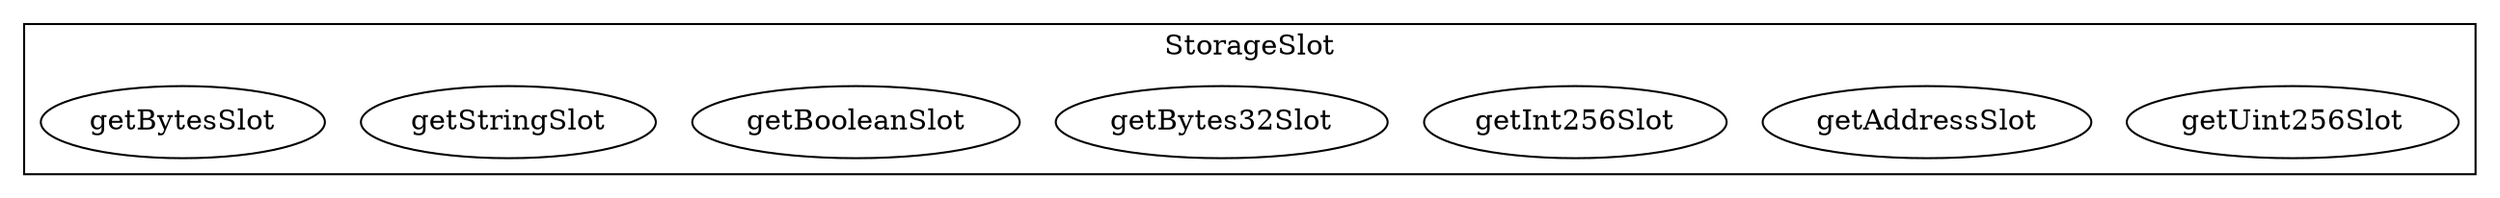 strict digraph {
subgraph cluster_6213_StorageSlot {
label = "StorageSlot"
"6213_getUint256Slot" [label="getUint256Slot"]
"6213_getAddressSlot" [label="getAddressSlot"]
"6213_getInt256Slot" [label="getInt256Slot"]
"6213_getBytes32Slot" [label="getBytes32Slot"]
"6213_getBooleanSlot" [label="getBooleanSlot"]
"6213_getStringSlot" [label="getStringSlot"]
"6213_getBytesSlot" [label="getBytesSlot"]
}subgraph cluster_solidity {
label = "[Solidity]"
}
}